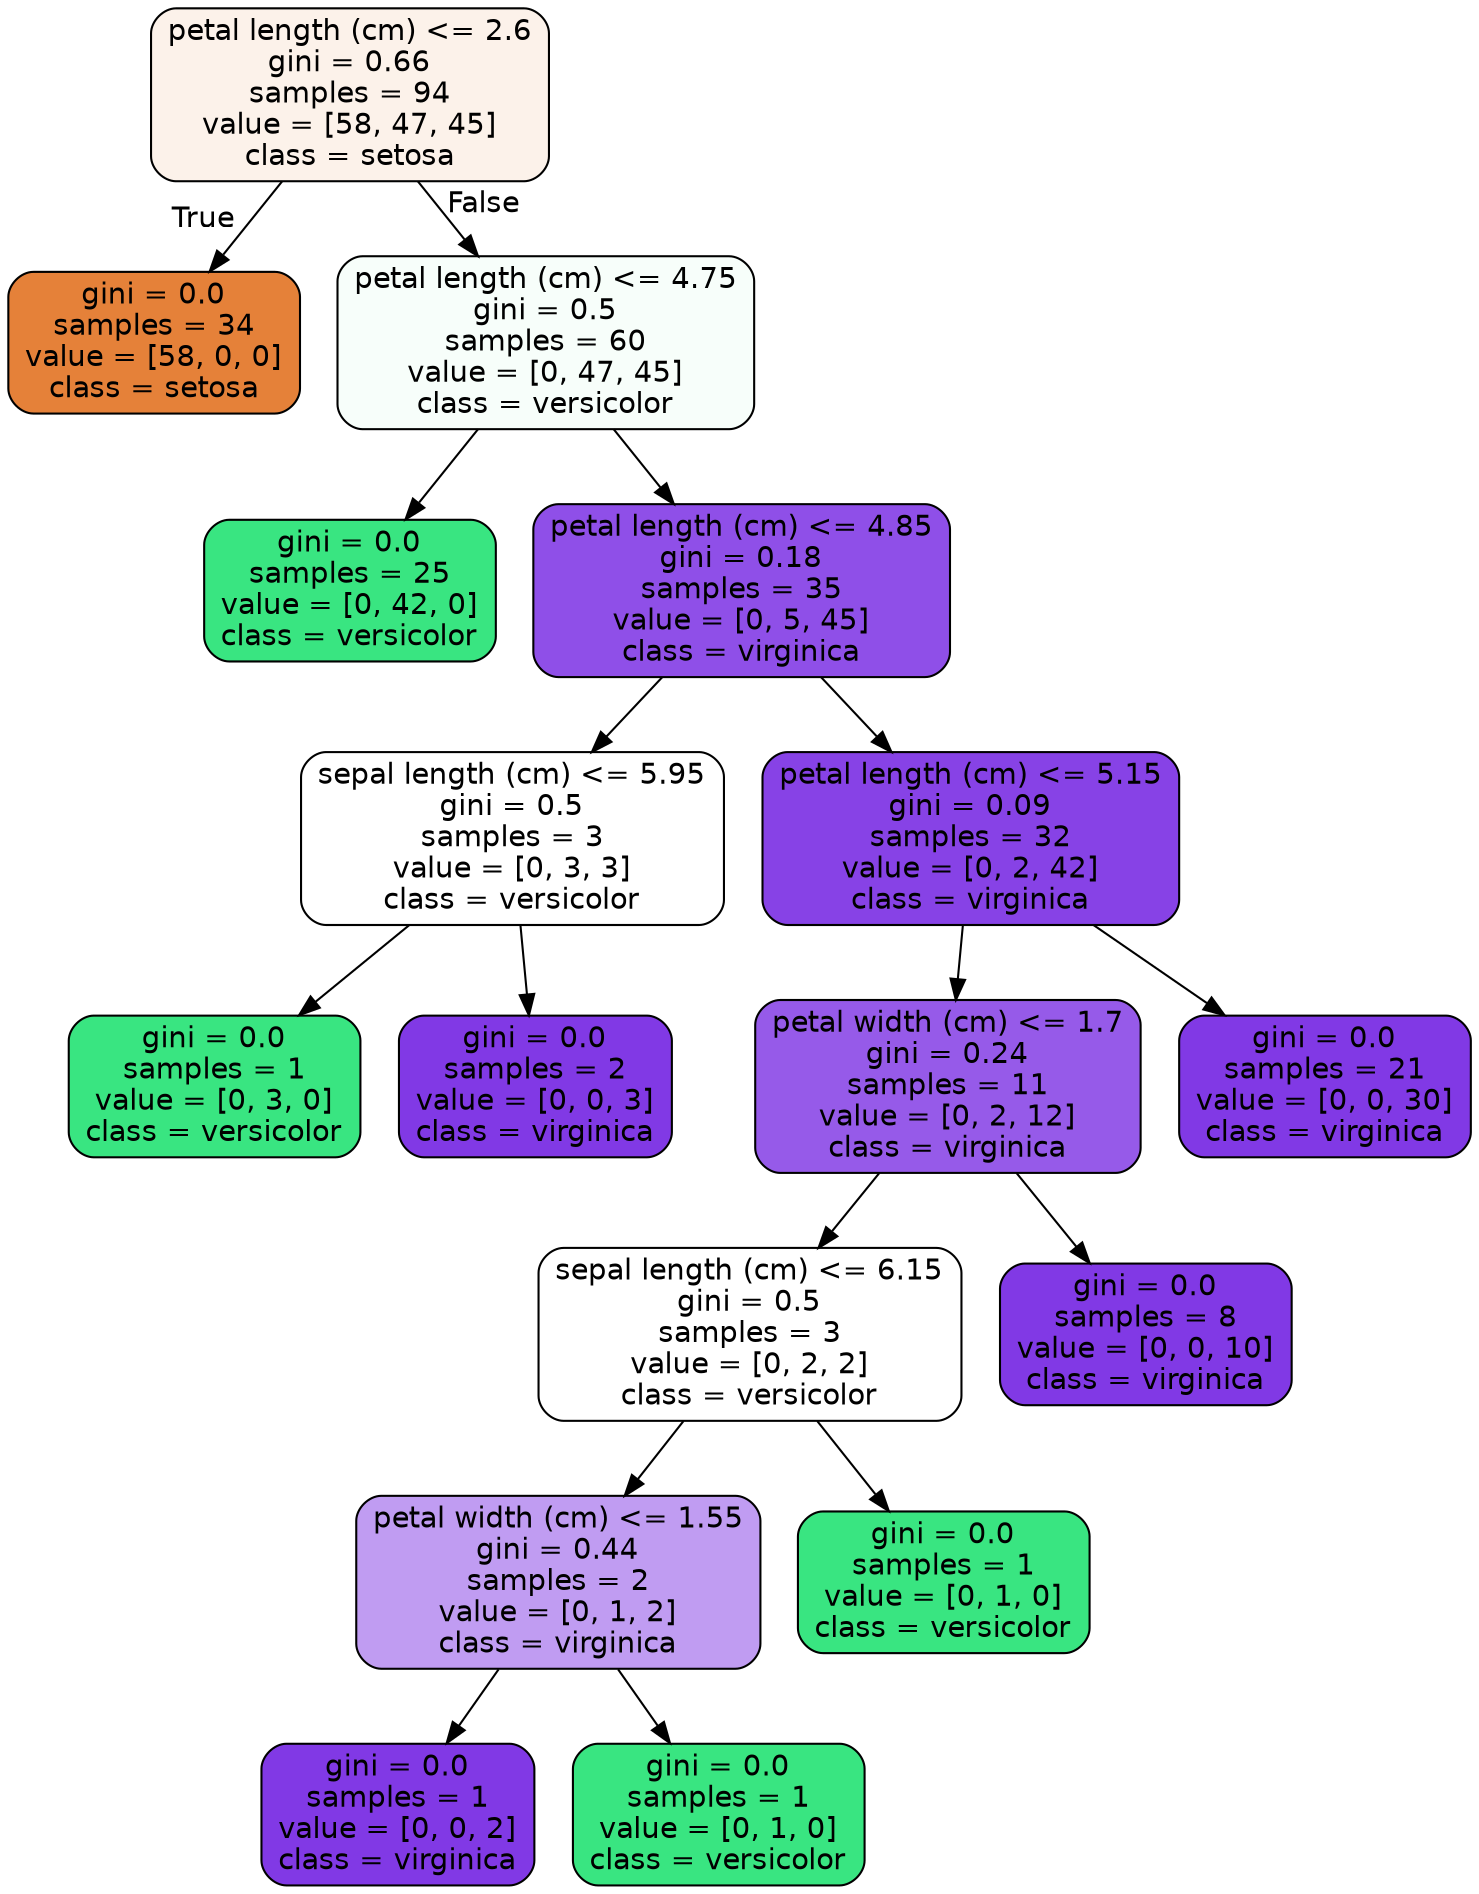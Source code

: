 digraph Tree {
node [shape=box, style="filled, rounded", color="black", fontname="helvetica"] ;
edge [fontname="helvetica"] ;
0 [label="petal length (cm) <= 2.6\ngini = 0.66\nsamples = 94\nvalue = [58, 47, 45]\nclass = setosa", fillcolor="#fcf2ea"] ;
1 [label="gini = 0.0\nsamples = 34\nvalue = [58, 0, 0]\nclass = setosa", fillcolor="#e58139"] ;
0 -> 1 [labeldistance=2.5, labelangle=45, headlabel="True"] ;
2 [label="petal length (cm) <= 4.75\ngini = 0.5\nsamples = 60\nvalue = [0, 47, 45]\nclass = versicolor", fillcolor="#f7fefa"] ;
0 -> 2 [labeldistance=2.5, labelangle=-45, headlabel="False"] ;
3 [label="gini = 0.0\nsamples = 25\nvalue = [0, 42, 0]\nclass = versicolor", fillcolor="#39e581"] ;
2 -> 3 ;
4 [label="petal length (cm) <= 4.85\ngini = 0.18\nsamples = 35\nvalue = [0, 5, 45]\nclass = virginica", fillcolor="#8f4fe8"] ;
2 -> 4 ;
5 [label="sepal length (cm) <= 5.95\ngini = 0.5\nsamples = 3\nvalue = [0, 3, 3]\nclass = versicolor", fillcolor="#ffffff"] ;
4 -> 5 ;
6 [label="gini = 0.0\nsamples = 1\nvalue = [0, 3, 0]\nclass = versicolor", fillcolor="#39e581"] ;
5 -> 6 ;
7 [label="gini = 0.0\nsamples = 2\nvalue = [0, 0, 3]\nclass = virginica", fillcolor="#8139e5"] ;
5 -> 7 ;
8 [label="petal length (cm) <= 5.15\ngini = 0.09\nsamples = 32\nvalue = [0, 2, 42]\nclass = virginica", fillcolor="#8742e6"] ;
4 -> 8 ;
9 [label="petal width (cm) <= 1.7\ngini = 0.24\nsamples = 11\nvalue = [0, 2, 12]\nclass = virginica", fillcolor="#965ae9"] ;
8 -> 9 ;
10 [label="sepal length (cm) <= 6.15\ngini = 0.5\nsamples = 3\nvalue = [0, 2, 2]\nclass = versicolor", fillcolor="#ffffff"] ;
9 -> 10 ;
11 [label="petal width (cm) <= 1.55\ngini = 0.44\nsamples = 2\nvalue = [0, 1, 2]\nclass = virginica", fillcolor="#c09cf2"] ;
10 -> 11 ;
12 [label="gini = 0.0\nsamples = 1\nvalue = [0, 0, 2]\nclass = virginica", fillcolor="#8139e5"] ;
11 -> 12 ;
13 [label="gini = 0.0\nsamples = 1\nvalue = [0, 1, 0]\nclass = versicolor", fillcolor="#39e581"] ;
11 -> 13 ;
14 [label="gini = 0.0\nsamples = 1\nvalue = [0, 1, 0]\nclass = versicolor", fillcolor="#39e581"] ;
10 -> 14 ;
15 [label="gini = 0.0\nsamples = 8\nvalue = [0, 0, 10]\nclass = virginica", fillcolor="#8139e5"] ;
9 -> 15 ;
16 [label="gini = 0.0\nsamples = 21\nvalue = [0, 0, 30]\nclass = virginica", fillcolor="#8139e5"] ;
8 -> 16 ;
}
